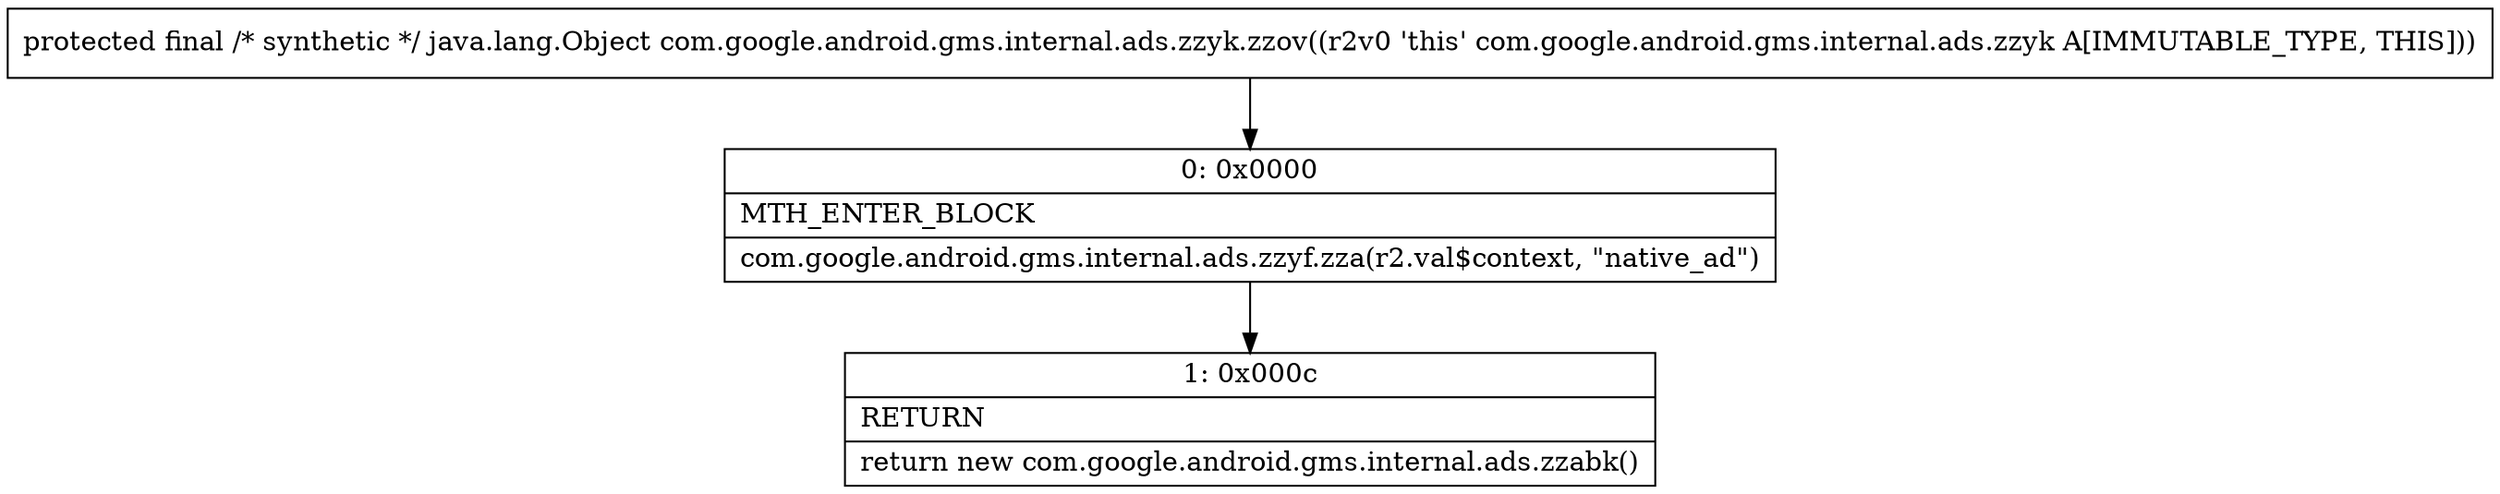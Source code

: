 digraph "CFG forcom.google.android.gms.internal.ads.zzyk.zzov()Ljava\/lang\/Object;" {
Node_0 [shape=record,label="{0\:\ 0x0000|MTH_ENTER_BLOCK\l|com.google.android.gms.internal.ads.zzyf.zza(r2.val$context, \"native_ad\")\l}"];
Node_1 [shape=record,label="{1\:\ 0x000c|RETURN\l|return new com.google.android.gms.internal.ads.zzabk()\l}"];
MethodNode[shape=record,label="{protected final \/* synthetic *\/ java.lang.Object com.google.android.gms.internal.ads.zzyk.zzov((r2v0 'this' com.google.android.gms.internal.ads.zzyk A[IMMUTABLE_TYPE, THIS])) }"];
MethodNode -> Node_0;
Node_0 -> Node_1;
}

